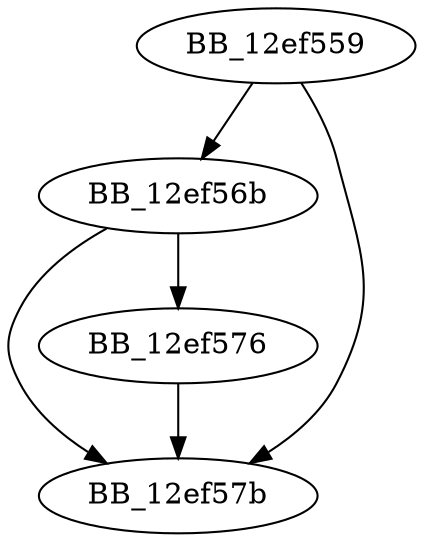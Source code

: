 DiGraph __abnormal_termination{
BB_12ef559->BB_12ef56b
BB_12ef559->BB_12ef57b
BB_12ef56b->BB_12ef576
BB_12ef56b->BB_12ef57b
BB_12ef576->BB_12ef57b
}
